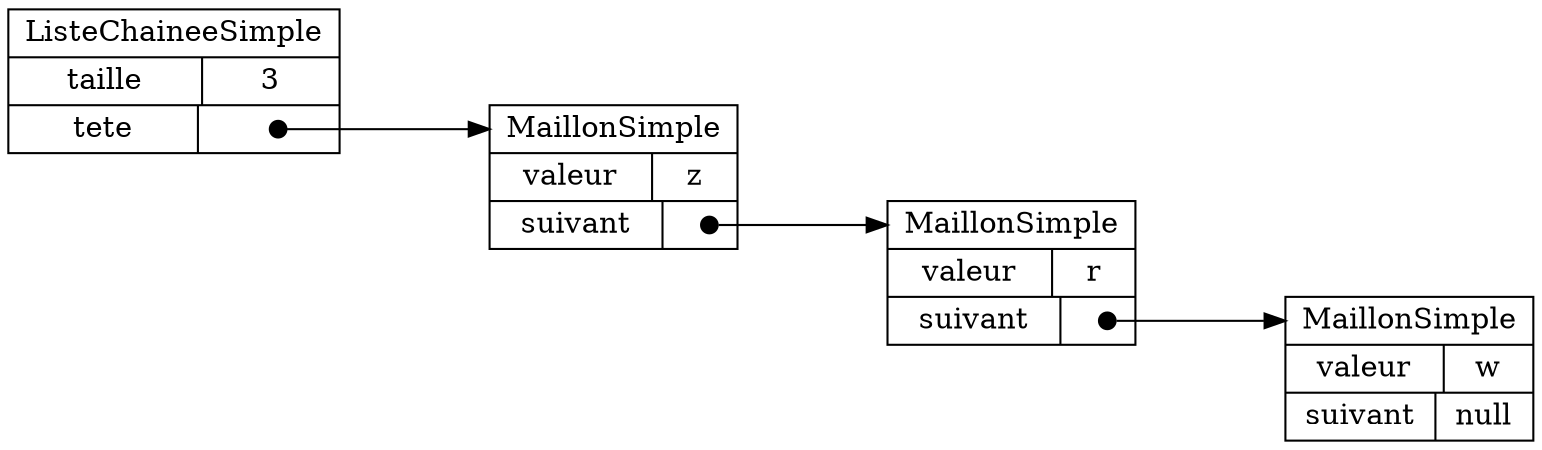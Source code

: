 digraph "ListeChaineeSimple_test03_avant" {
graph ["rankdir"="LR","compound"="true","ranksep"="1.0","nodesep"="1.0"]
"/" ["label"="<_C>ListeChaineeSimple|{taille|3}|{tete|<tete_tete>}","style"="filled","fillcolor"="white","shape"="record"]
"/tete" ["label"="<_C>MaillonSimple|{valeur|z}|{suivant|<suivant_suivant>}","style"="filled","fillcolor"="white","shape"="record"]
"/tete/suivant" ["label"="<_C>MaillonSimple|{valeur|r}|{suivant|<suivant_suivant>}","style"="filled","fillcolor"="white","shape"="record"]
"/tete/suivant/suivant" ["label"="<_C>MaillonSimple|{valeur|w}|{suivant|null}","style"="filled","fillcolor"="white","shape"="record"]
"/":"tete_tete":c -> "/tete":"_C" ["tailclip"="false","arrowtail"="dot","dir"="both","label"=""]
"/tete":"suivant_suivant":c -> "/tete/suivant":"_C" ["tailclip"="false","arrowtail"="dot","dir"="both","label"=""]
"/tete/suivant":"suivant_suivant":c -> "/tete/suivant/suivant":"_C" ["tailclip"="false","arrowtail"="dot","dir"="both","label"=""]
}
